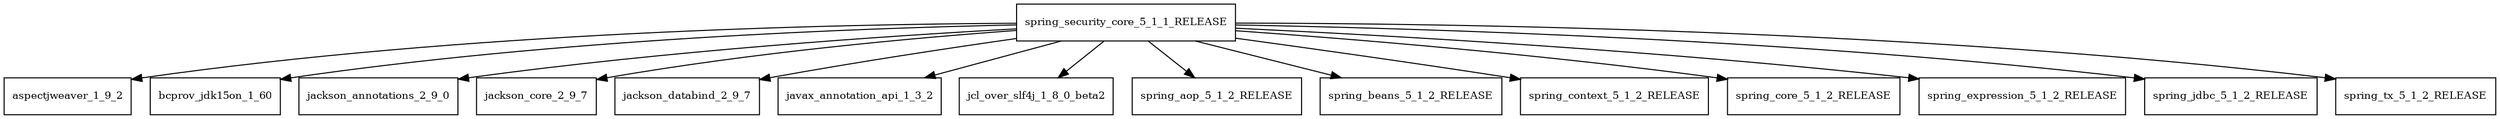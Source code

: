 digraph spring_security_core_5_1_1_RELEASE_dependencies {
  node [shape = box, fontsize=10.0];
  spring_security_core_5_1_1_RELEASE -> aspectjweaver_1_9_2;
  spring_security_core_5_1_1_RELEASE -> bcprov_jdk15on_1_60;
  spring_security_core_5_1_1_RELEASE -> jackson_annotations_2_9_0;
  spring_security_core_5_1_1_RELEASE -> jackson_core_2_9_7;
  spring_security_core_5_1_1_RELEASE -> jackson_databind_2_9_7;
  spring_security_core_5_1_1_RELEASE -> javax_annotation_api_1_3_2;
  spring_security_core_5_1_1_RELEASE -> jcl_over_slf4j_1_8_0_beta2;
  spring_security_core_5_1_1_RELEASE -> spring_aop_5_1_2_RELEASE;
  spring_security_core_5_1_1_RELEASE -> spring_beans_5_1_2_RELEASE;
  spring_security_core_5_1_1_RELEASE -> spring_context_5_1_2_RELEASE;
  spring_security_core_5_1_1_RELEASE -> spring_core_5_1_2_RELEASE;
  spring_security_core_5_1_1_RELEASE -> spring_expression_5_1_2_RELEASE;
  spring_security_core_5_1_1_RELEASE -> spring_jdbc_5_1_2_RELEASE;
  spring_security_core_5_1_1_RELEASE -> spring_tx_5_1_2_RELEASE;
}

